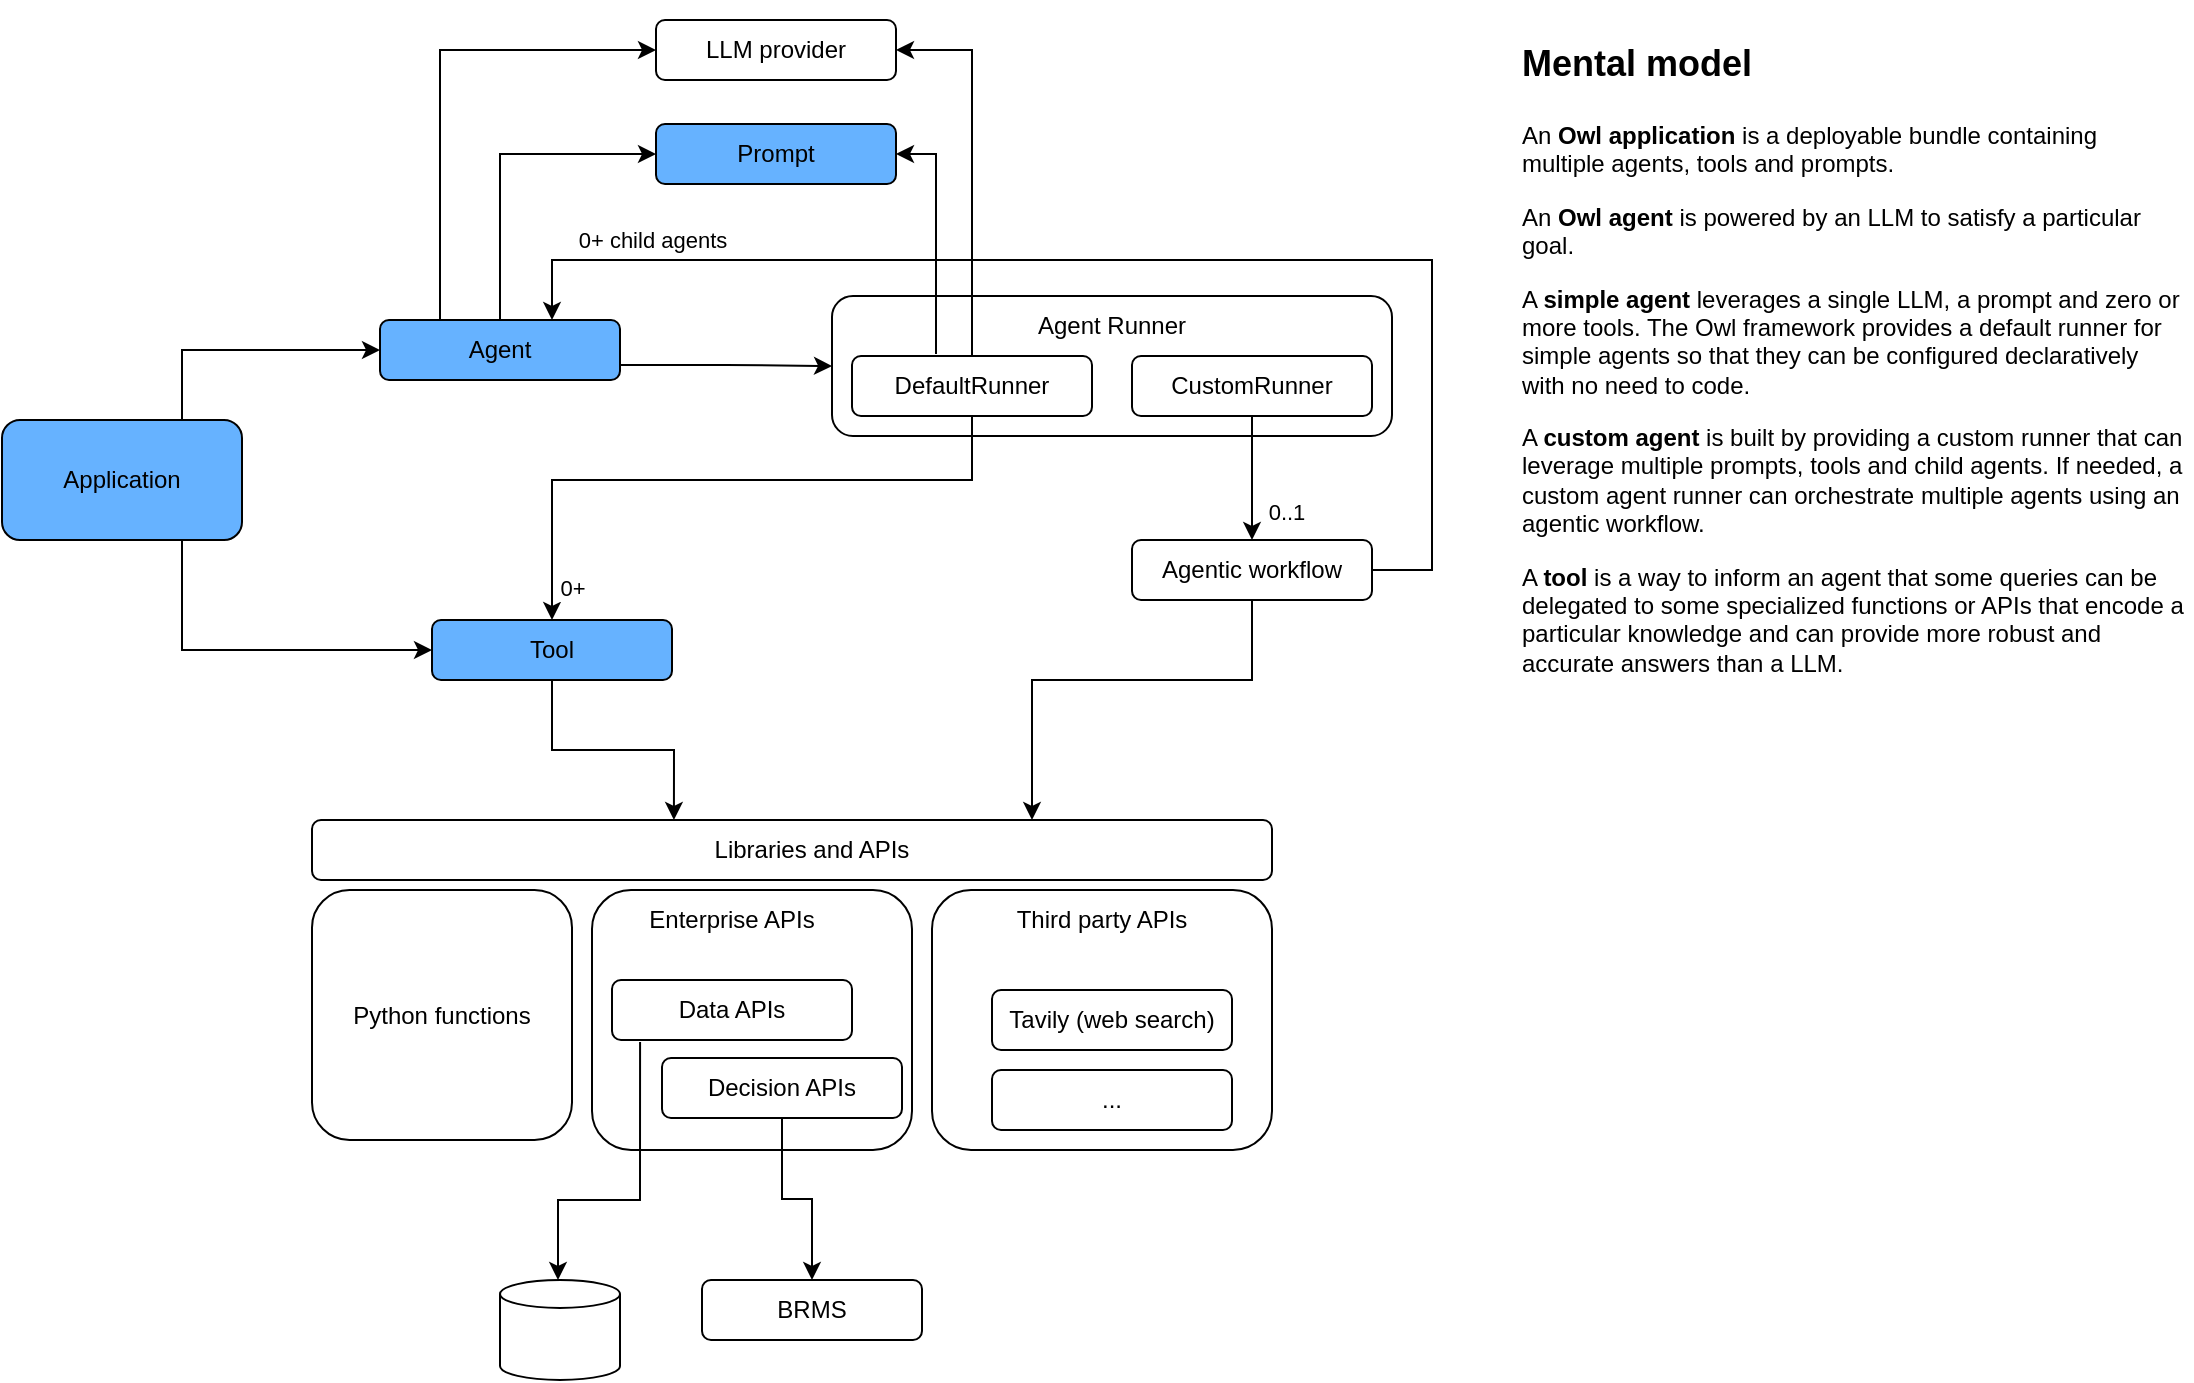 <mxfile version="23.1.5" type="device">
  <diagram name="Page-1" id="koKYllzYylF1F7KYLpVS">
    <mxGraphModel dx="1440" dy="751" grid="1" gridSize="10" guides="1" tooltips="1" connect="1" arrows="1" fold="1" page="1" pageScale="1" pageWidth="1654" pageHeight="1169" math="0" shadow="0">
      <root>
        <mxCell id="0" />
        <mxCell id="1" parent="0" />
        <mxCell id="paQ9tnQQhuRcGCuXe4jG-27" value="" style="rounded=1;whiteSpace=wrap;html=1;" vertex="1" parent="1">
          <mxGeometry x="340" y="470" width="480" height="30" as="geometry" />
        </mxCell>
        <mxCell id="paQ9tnQQhuRcGCuXe4jG-8" style="edgeStyle=orthogonalEdgeStyle;rounded=0;orthogonalLoop=1;jettySize=auto;html=1;exitX=0.75;exitY=0;exitDx=0;exitDy=0;entryX=0;entryY=0.5;entryDx=0;entryDy=0;" edge="1" parent="1" source="paQ9tnQQhuRcGCuXe4jG-1" target="paQ9tnQQhuRcGCuXe4jG-2">
          <mxGeometry relative="1" as="geometry" />
        </mxCell>
        <mxCell id="paQ9tnQQhuRcGCuXe4jG-9" style="edgeStyle=orthogonalEdgeStyle;rounded=0;orthogonalLoop=1;jettySize=auto;html=1;exitX=0.75;exitY=1;exitDx=0;exitDy=0;entryX=0;entryY=0.5;entryDx=0;entryDy=0;" edge="1" parent="1" source="paQ9tnQQhuRcGCuXe4jG-1" target="paQ9tnQQhuRcGCuXe4jG-4">
          <mxGeometry relative="1" as="geometry" />
        </mxCell>
        <mxCell id="paQ9tnQQhuRcGCuXe4jG-1" value="Application" style="rounded=1;whiteSpace=wrap;html=1;fillColor=#66B2FF;" vertex="1" parent="1">
          <mxGeometry x="185" y="270" width="120" height="60" as="geometry" />
        </mxCell>
        <mxCell id="paQ9tnQQhuRcGCuXe4jG-40" style="edgeStyle=orthogonalEdgeStyle;rounded=0;orthogonalLoop=1;jettySize=auto;html=1;exitX=1;exitY=0.75;exitDx=0;exitDy=0;entryX=0;entryY=0.5;entryDx=0;entryDy=0;" edge="1" parent="1" source="paQ9tnQQhuRcGCuXe4jG-2" target="paQ9tnQQhuRcGCuXe4jG-10">
          <mxGeometry relative="1" as="geometry" />
        </mxCell>
        <mxCell id="paQ9tnQQhuRcGCuXe4jG-42" style="edgeStyle=orthogonalEdgeStyle;rounded=0;orthogonalLoop=1;jettySize=auto;html=1;exitX=0.25;exitY=0;exitDx=0;exitDy=0;entryX=0;entryY=0.5;entryDx=0;entryDy=0;" edge="1" parent="1" source="paQ9tnQQhuRcGCuXe4jG-2" target="paQ9tnQQhuRcGCuXe4jG-13">
          <mxGeometry relative="1" as="geometry" />
        </mxCell>
        <mxCell id="paQ9tnQQhuRcGCuXe4jG-43" style="edgeStyle=orthogonalEdgeStyle;rounded=0;orthogonalLoop=1;jettySize=auto;html=1;exitX=0.5;exitY=0;exitDx=0;exitDy=0;entryX=0;entryY=0.5;entryDx=0;entryDy=0;" edge="1" parent="1" source="paQ9tnQQhuRcGCuXe4jG-2" target="paQ9tnQQhuRcGCuXe4jG-3">
          <mxGeometry relative="1" as="geometry" />
        </mxCell>
        <mxCell id="paQ9tnQQhuRcGCuXe4jG-2" value="Agent" style="rounded=1;whiteSpace=wrap;html=1;fillColor=#66B2FF;" vertex="1" parent="1">
          <mxGeometry x="374" y="220" width="120" height="30" as="geometry" />
        </mxCell>
        <mxCell id="paQ9tnQQhuRcGCuXe4jG-3" value="Prompt" style="rounded=1;whiteSpace=wrap;html=1;fillColor=#66B2FF;" vertex="1" parent="1">
          <mxGeometry x="512" y="122" width="120" height="30" as="geometry" />
        </mxCell>
        <mxCell id="paQ9tnQQhuRcGCuXe4jG-31" style="edgeStyle=orthogonalEdgeStyle;rounded=0;orthogonalLoop=1;jettySize=auto;html=1;exitX=0.5;exitY=1;exitDx=0;exitDy=0;entryX=0.377;entryY=0;entryDx=0;entryDy=0;entryPerimeter=0;" edge="1" parent="1" source="paQ9tnQQhuRcGCuXe4jG-4" target="paQ9tnQQhuRcGCuXe4jG-27">
          <mxGeometry relative="1" as="geometry" />
        </mxCell>
        <mxCell id="paQ9tnQQhuRcGCuXe4jG-4" value="Tool" style="rounded=1;whiteSpace=wrap;html=1;fillColor=#66B2FF;" vertex="1" parent="1">
          <mxGeometry x="400" y="370" width="120" height="30" as="geometry" />
        </mxCell>
        <mxCell id="paQ9tnQQhuRcGCuXe4jG-47" style="edgeStyle=orthogonalEdgeStyle;rounded=0;orthogonalLoop=1;jettySize=auto;html=1;entryX=0.75;entryY=0;entryDx=0;entryDy=0;" edge="1" parent="1" source="paQ9tnQQhuRcGCuXe4jG-5" target="paQ9tnQQhuRcGCuXe4jG-27">
          <mxGeometry relative="1" as="geometry">
            <Array as="points">
              <mxPoint x="810" y="400" />
              <mxPoint x="700" y="400" />
            </Array>
          </mxGeometry>
        </mxCell>
        <mxCell id="paQ9tnQQhuRcGCuXe4jG-5" value="Agentic workflow" style="rounded=1;whiteSpace=wrap;html=1;" vertex="1" parent="1">
          <mxGeometry x="750" y="330" width="120" height="30" as="geometry" />
        </mxCell>
        <mxCell id="paQ9tnQQhuRcGCuXe4jG-10" value="" style="rounded=1;whiteSpace=wrap;html=1;align=center;" vertex="1" parent="1">
          <mxGeometry x="600" y="208" width="280" height="70" as="geometry" />
        </mxCell>
        <mxCell id="paQ9tnQQhuRcGCuXe4jG-46" style="edgeStyle=orthogonalEdgeStyle;rounded=0;orthogonalLoop=1;jettySize=auto;html=1;entryX=0.5;entryY=0;entryDx=0;entryDy=0;" edge="1" parent="1" source="paQ9tnQQhuRcGCuXe4jG-11" target="paQ9tnQQhuRcGCuXe4jG-4">
          <mxGeometry relative="1" as="geometry">
            <Array as="points">
              <mxPoint x="670" y="300" />
              <mxPoint x="460" y="300" />
            </Array>
          </mxGeometry>
        </mxCell>
        <mxCell id="paQ9tnQQhuRcGCuXe4jG-54" value="0+" style="edgeLabel;html=1;align=center;verticalAlign=middle;resizable=0;points=[];" vertex="1" connectable="0" parent="paQ9tnQQhuRcGCuXe4jG-46">
          <mxGeometry x="0.897" relative="1" as="geometry">
            <mxPoint x="10" as="offset" />
          </mxGeometry>
        </mxCell>
        <mxCell id="paQ9tnQQhuRcGCuXe4jG-51" style="edgeStyle=orthogonalEdgeStyle;rounded=0;orthogonalLoop=1;jettySize=auto;html=1;exitX=0.35;exitY=-0.033;exitDx=0;exitDy=0;entryX=1;entryY=0.5;entryDx=0;entryDy=0;exitPerimeter=0;" edge="1" parent="1" source="paQ9tnQQhuRcGCuXe4jG-11" target="paQ9tnQQhuRcGCuXe4jG-3">
          <mxGeometry relative="1" as="geometry" />
        </mxCell>
        <mxCell id="paQ9tnQQhuRcGCuXe4jG-52" style="edgeStyle=orthogonalEdgeStyle;rounded=0;orthogonalLoop=1;jettySize=auto;html=1;exitX=0.5;exitY=0;exitDx=0;exitDy=0;entryX=1;entryY=0.5;entryDx=0;entryDy=0;" edge="1" parent="1" source="paQ9tnQQhuRcGCuXe4jG-11" target="paQ9tnQQhuRcGCuXe4jG-13">
          <mxGeometry relative="1" as="geometry" />
        </mxCell>
        <mxCell id="paQ9tnQQhuRcGCuXe4jG-11" value="DefaultRunner" style="rounded=1;whiteSpace=wrap;html=1;" vertex="1" parent="1">
          <mxGeometry x="610" y="238" width="120" height="30" as="geometry" />
        </mxCell>
        <mxCell id="paQ9tnQQhuRcGCuXe4jG-38" style="edgeStyle=orthogonalEdgeStyle;rounded=0;orthogonalLoop=1;jettySize=auto;html=1;exitX=0.5;exitY=1;exitDx=0;exitDy=0;entryX=0.5;entryY=0;entryDx=0;entryDy=0;" edge="1" parent="1" source="paQ9tnQQhuRcGCuXe4jG-12" target="paQ9tnQQhuRcGCuXe4jG-5">
          <mxGeometry relative="1" as="geometry" />
        </mxCell>
        <mxCell id="paQ9tnQQhuRcGCuXe4jG-53" value="0..1" style="edgeLabel;html=1;align=center;verticalAlign=middle;resizable=0;points=[];" vertex="1" connectable="0" parent="paQ9tnQQhuRcGCuXe4jG-38">
          <mxGeometry x="0.548" y="1" relative="1" as="geometry">
            <mxPoint x="16" as="offset" />
          </mxGeometry>
        </mxCell>
        <mxCell id="paQ9tnQQhuRcGCuXe4jG-45" style="edgeStyle=orthogonalEdgeStyle;rounded=0;orthogonalLoop=1;jettySize=auto;html=1;exitX=1;exitY=0.5;exitDx=0;exitDy=0;" edge="1" parent="1" source="paQ9tnQQhuRcGCuXe4jG-5">
          <mxGeometry relative="1" as="geometry">
            <mxPoint x="460" y="220" as="targetPoint" />
            <Array as="points">
              <mxPoint x="900" y="345" />
              <mxPoint x="900" y="190" />
              <mxPoint x="460" y="190" />
            </Array>
          </mxGeometry>
        </mxCell>
        <mxCell id="paQ9tnQQhuRcGCuXe4jG-50" value="0+ child agents" style="edgeLabel;html=1;align=center;verticalAlign=middle;resizable=0;points=[];" vertex="1" connectable="0" parent="paQ9tnQQhuRcGCuXe4jG-45">
          <mxGeometry x="0.921" relative="1" as="geometry">
            <mxPoint x="50" y="-14" as="offset" />
          </mxGeometry>
        </mxCell>
        <mxCell id="paQ9tnQQhuRcGCuXe4jG-12" value="CustomRunner" style="rounded=1;whiteSpace=wrap;html=1;" vertex="1" parent="1">
          <mxGeometry x="750" y="238" width="120" height="30" as="geometry" />
        </mxCell>
        <mxCell id="paQ9tnQQhuRcGCuXe4jG-13" value="LLM provider" style="rounded=1;whiteSpace=wrap;html=1;" vertex="1" parent="1">
          <mxGeometry x="512" y="70" width="120" height="30" as="geometry" />
        </mxCell>
        <mxCell id="paQ9tnQQhuRcGCuXe4jG-17" value="" style="rounded=1;whiteSpace=wrap;html=1;" vertex="1" parent="1">
          <mxGeometry x="480" y="505" width="160" height="130" as="geometry" />
        </mxCell>
        <mxCell id="paQ9tnQQhuRcGCuXe4jG-18" value="" style="rounded=1;whiteSpace=wrap;html=1;" vertex="1" parent="1">
          <mxGeometry x="650" y="505" width="170" height="130" as="geometry" />
        </mxCell>
        <mxCell id="paQ9tnQQhuRcGCuXe4jG-20" value="Python functions" style="rounded=1;whiteSpace=wrap;html=1;" vertex="1" parent="1">
          <mxGeometry x="340" y="505" width="130" height="125" as="geometry" />
        </mxCell>
        <mxCell id="paQ9tnQQhuRcGCuXe4jG-28" value="Enterprise APIs" style="text;html=1;align=center;verticalAlign=middle;whiteSpace=wrap;rounded=0;" vertex="1" parent="1">
          <mxGeometry x="500" y="505" width="100" height="30" as="geometry" />
        </mxCell>
        <mxCell id="paQ9tnQQhuRcGCuXe4jG-29" value="Third party APIs" style="text;html=1;align=center;verticalAlign=middle;whiteSpace=wrap;rounded=0;" vertex="1" parent="1">
          <mxGeometry x="685" y="505" width="100" height="30" as="geometry" />
        </mxCell>
        <mxCell id="paQ9tnQQhuRcGCuXe4jG-16" value="Tavily (web search)" style="rounded=1;whiteSpace=wrap;html=1;" vertex="1" parent="1">
          <mxGeometry x="680" y="555" width="120" height="30" as="geometry" />
        </mxCell>
        <mxCell id="paQ9tnQQhuRcGCuXe4jG-34" style="edgeStyle=orthogonalEdgeStyle;rounded=0;orthogonalLoop=1;jettySize=auto;html=1;exitX=0.117;exitY=1.033;exitDx=0;exitDy=0;exitPerimeter=0;" edge="1" parent="1" source="paQ9tnQQhuRcGCuXe4jG-14" target="paQ9tnQQhuRcGCuXe4jG-32">
          <mxGeometry relative="1" as="geometry">
            <Array as="points">
              <mxPoint x="504" y="660" />
              <mxPoint x="463" y="660" />
            </Array>
          </mxGeometry>
        </mxCell>
        <mxCell id="paQ9tnQQhuRcGCuXe4jG-14" value="Data APIs" style="rounded=1;whiteSpace=wrap;html=1;" vertex="1" parent="1">
          <mxGeometry x="490" y="550" width="120" height="30" as="geometry" />
        </mxCell>
        <mxCell id="paQ9tnQQhuRcGCuXe4jG-15" value="Decision APIs" style="rounded=1;whiteSpace=wrap;html=1;" vertex="1" parent="1">
          <mxGeometry x="515" y="589" width="120" height="30" as="geometry" />
        </mxCell>
        <mxCell id="paQ9tnQQhuRcGCuXe4jG-30" value="..." style="rounded=1;whiteSpace=wrap;html=1;" vertex="1" parent="1">
          <mxGeometry x="680" y="595" width="120" height="30" as="geometry" />
        </mxCell>
        <mxCell id="paQ9tnQQhuRcGCuXe4jG-32" value="" style="shape=cylinder3;whiteSpace=wrap;html=1;boundedLbl=1;backgroundOutline=1;size=7;" vertex="1" parent="1">
          <mxGeometry x="434" y="700" width="60" height="50" as="geometry" />
        </mxCell>
        <mxCell id="paQ9tnQQhuRcGCuXe4jG-33" value="BRMS" style="rounded=1;whiteSpace=wrap;html=1;" vertex="1" parent="1">
          <mxGeometry x="535" y="700" width="110" height="30" as="geometry" />
        </mxCell>
        <mxCell id="paQ9tnQQhuRcGCuXe4jG-35" style="edgeStyle=orthogonalEdgeStyle;rounded=0;orthogonalLoop=1;jettySize=auto;html=1;exitX=0.5;exitY=1;exitDx=0;exitDy=0;entryX=0.5;entryY=0;entryDx=0;entryDy=0;" edge="1" parent="1" source="paQ9tnQQhuRcGCuXe4jG-15" target="paQ9tnQQhuRcGCuXe4jG-33">
          <mxGeometry relative="1" as="geometry">
            <mxPoint x="514" y="591" as="sourcePoint" />
            <mxPoint x="473" y="730" as="targetPoint" />
          </mxGeometry>
        </mxCell>
        <mxCell id="paQ9tnQQhuRcGCuXe4jG-36" value="Agent Runner" style="text;html=1;align=center;verticalAlign=middle;whiteSpace=wrap;rounded=0;" vertex="1" parent="1">
          <mxGeometry x="690" y="208" width="100" height="30" as="geometry" />
        </mxCell>
        <mxCell id="paQ9tnQQhuRcGCuXe4jG-44" value="Libraries and APIs" style="text;html=1;align=center;verticalAlign=middle;whiteSpace=wrap;rounded=0;" vertex="1" parent="1">
          <mxGeometry x="540" y="470" width="100" height="30" as="geometry" />
        </mxCell>
        <mxCell id="paQ9tnQQhuRcGCuXe4jG-49" value="&lt;h1&gt;&lt;span style=&quot;font-size: 18px;&quot;&gt;Mental model&lt;/span&gt;&lt;/h1&gt;&lt;p&gt;An &lt;b&gt;Owl application&lt;/b&gt; is a deployable bundle containing multiple agents, tools and prompts.&lt;/p&gt;&lt;p&gt;An &lt;b&gt;Owl agent&lt;/b&gt; is powered by an LLM to satisfy a particular goal.&amp;nbsp;&lt;/p&gt;&lt;p&gt;&lt;span style=&quot;background-color: initial;&quot;&gt;A &lt;b&gt;simple agent&lt;/b&gt; leverages a single LLM, a prompt and zero or more tools. The Owl framework provides a default runner for simple agents so that they can be configured declaratively with no need to code.&lt;/span&gt;&lt;/p&gt;&lt;p&gt;&lt;span style=&quot;background-color: initial;&quot;&gt;A &lt;b&gt;custom agent&lt;/b&gt; is built by providing a custom runner that can leverage multiple prompts, tools and child agents. If needed, a custom agent runner can orchestrate multiple agents using an agentic workflow.&lt;/span&gt;&lt;/p&gt;&lt;p&gt;A &lt;b&gt;tool&lt;/b&gt; is a way to inform an agent that some queries can be delegated to some specialized functions or APIs that encode a particular knowledge and can provide more robust and accurate answers than a LLM.&lt;/p&gt;&lt;p&gt;&lt;span style=&quot;background-color: initial;&quot;&gt;&amp;nbsp;&lt;/span&gt;&lt;br&gt;&lt;/p&gt;" style="text;html=1;spacing=5;spacingTop=-20;whiteSpace=wrap;overflow=hidden;rounded=0;" vertex="1" parent="1">
          <mxGeometry x="940" y="70" width="340" height="380" as="geometry" />
        </mxCell>
      </root>
    </mxGraphModel>
  </diagram>
</mxfile>
